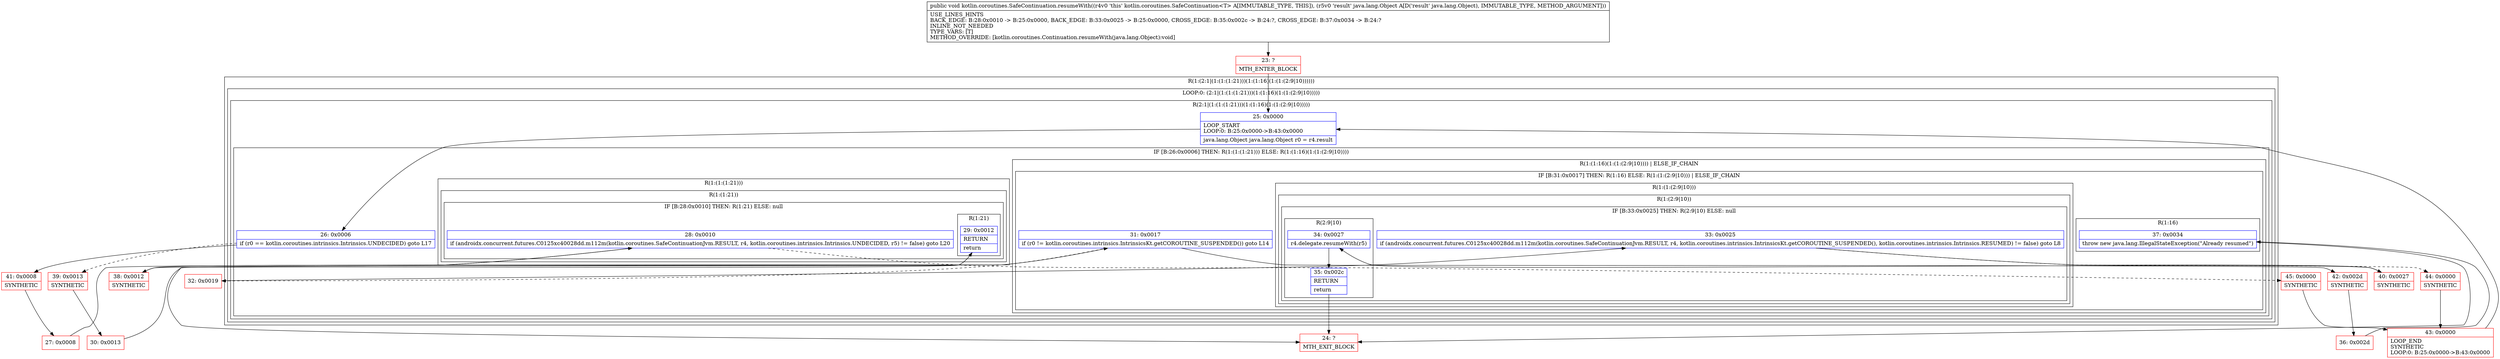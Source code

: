 digraph "CFG forkotlin.coroutines.SafeContinuation.resumeWith(Ljava\/lang\/Object;)V" {
subgraph cluster_Region_140417293 {
label = "R(1:(2:1|(1:(1:(1:21)))(1:(1:16)(1:(1:(2:9|10))))))";
node [shape=record,color=blue];
subgraph cluster_LoopRegion_64471270 {
label = "LOOP:0: (2:1|(1:(1:(1:21)))(1:(1:16)(1:(1:(2:9|10)))))";
node [shape=record,color=blue];
subgraph cluster_Region_514023217 {
label = "R(2:1|(1:(1:(1:21)))(1:(1:16)(1:(1:(2:9|10)))))";
node [shape=record,color=blue];
Node_25 [shape=record,label="{25\:\ 0x0000|LOOP_START\lLOOP:0: B:25:0x0000\-\>B:43:0x0000\l|java.lang.Object java.lang.Object r0 = r4.result\l}"];
subgraph cluster_IfRegion_189978644 {
label = "IF [B:26:0x0006] THEN: R(1:(1:(1:21))) ELSE: R(1:(1:16)(1:(1:(2:9|10))))";
node [shape=record,color=blue];
Node_26 [shape=record,label="{26\:\ 0x0006|if (r0 == kotlin.coroutines.intrinsics.Intrinsics.UNDECIDED) goto L17\l}"];
subgraph cluster_Region_1452537385 {
label = "R(1:(1:(1:21)))";
node [shape=record,color=blue];
subgraph cluster_Region_1567283324 {
label = "R(1:(1:21))";
node [shape=record,color=blue];
subgraph cluster_IfRegion_562082861 {
label = "IF [B:28:0x0010] THEN: R(1:21) ELSE: null";
node [shape=record,color=blue];
Node_28 [shape=record,label="{28\:\ 0x0010|if (androidx.concurrent.futures.C0125xc40028dd.m112m(kotlin.coroutines.SafeContinuationJvm.RESULT, r4, kotlin.coroutines.intrinsics.Intrinsics.UNDECIDED, r5) != false) goto L20\l}"];
subgraph cluster_Region_485330955 {
label = "R(1:21)";
node [shape=record,color=blue];
Node_29 [shape=record,label="{29\:\ 0x0012|RETURN\l|return\l}"];
}
}
}
}
subgraph cluster_Region_1434853121 {
label = "R(1:(1:16)(1:(1:(2:9|10)))) | ELSE_IF_CHAIN\l";
node [shape=record,color=blue];
subgraph cluster_IfRegion_706066357 {
label = "IF [B:31:0x0017] THEN: R(1:16) ELSE: R(1:(1:(2:9|10))) | ELSE_IF_CHAIN\l";
node [shape=record,color=blue];
Node_31 [shape=record,label="{31\:\ 0x0017|if (r0 != kotlin.coroutines.intrinsics.IntrinsicsKt.getCOROUTINE_SUSPENDED()) goto L14\l}"];
subgraph cluster_Region_1579455733 {
label = "R(1:16)";
node [shape=record,color=blue];
Node_37 [shape=record,label="{37\:\ 0x0034|throw new java.lang.IllegalStateException(\"Already resumed\")\l}"];
}
subgraph cluster_Region_2049012416 {
label = "R(1:(1:(2:9|10)))";
node [shape=record,color=blue];
subgraph cluster_Region_180144199 {
label = "R(1:(2:9|10))";
node [shape=record,color=blue];
subgraph cluster_IfRegion_1864867846 {
label = "IF [B:33:0x0025] THEN: R(2:9|10) ELSE: null";
node [shape=record,color=blue];
Node_33 [shape=record,label="{33\:\ 0x0025|if (androidx.concurrent.futures.C0125xc40028dd.m112m(kotlin.coroutines.SafeContinuationJvm.RESULT, r4, kotlin.coroutines.intrinsics.IntrinsicsKt.getCOROUTINE_SUSPENDED(), kotlin.coroutines.intrinsics.Intrinsics.RESUMED) != false) goto L8\l}"];
subgraph cluster_Region_358482475 {
label = "R(2:9|10)";
node [shape=record,color=blue];
Node_34 [shape=record,label="{34\:\ 0x0027|r4.delegate.resumeWith(r5)\l}"];
Node_35 [shape=record,label="{35\:\ 0x002c|RETURN\l|return\l}"];
}
}
}
}
}
}
}
}
}
}
Node_23 [shape=record,color=red,label="{23\:\ ?|MTH_ENTER_BLOCK\l}"];
Node_39 [shape=record,color=red,label="{39\:\ 0x0013|SYNTHETIC\l}"];
Node_30 [shape=record,color=red,label="{30\:\ 0x0013}"];
Node_32 [shape=record,color=red,label="{32\:\ 0x0019}"];
Node_40 [shape=record,color=red,label="{40\:\ 0x0027|SYNTHETIC\l}"];
Node_24 [shape=record,color=red,label="{24\:\ ?|MTH_EXIT_BLOCK\l}"];
Node_44 [shape=record,color=red,label="{44\:\ 0x0000|SYNTHETIC\l}"];
Node_43 [shape=record,color=red,label="{43\:\ 0x0000|LOOP_END\lSYNTHETIC\lLOOP:0: B:25:0x0000\-\>B:43:0x0000\l}"];
Node_42 [shape=record,color=red,label="{42\:\ 0x002d|SYNTHETIC\l}"];
Node_36 [shape=record,color=red,label="{36\:\ 0x002d}"];
Node_41 [shape=record,color=red,label="{41\:\ 0x0008|SYNTHETIC\l}"];
Node_27 [shape=record,color=red,label="{27\:\ 0x0008}"];
Node_38 [shape=record,color=red,label="{38\:\ 0x0012|SYNTHETIC\l}"];
Node_45 [shape=record,color=red,label="{45\:\ 0x0000|SYNTHETIC\l}"];
MethodNode[shape=record,label="{public void kotlin.coroutines.SafeContinuation.resumeWith((r4v0 'this' kotlin.coroutines.SafeContinuation\<T\> A[IMMUTABLE_TYPE, THIS]), (r5v0 'result' java.lang.Object A[D('result' java.lang.Object), IMMUTABLE_TYPE, METHOD_ARGUMENT]))  | USE_LINES_HINTS\lBACK_EDGE: B:28:0x0010 \-\> B:25:0x0000, BACK_EDGE: B:33:0x0025 \-\> B:25:0x0000, CROSS_EDGE: B:35:0x002c \-\> B:24:?, CROSS_EDGE: B:37:0x0034 \-\> B:24:?\lINLINE_NOT_NEEDED\lTYPE_VARS: [T]\lMETHOD_OVERRIDE: [kotlin.coroutines.Continuation.resumeWith(java.lang.Object):void]\l}"];
MethodNode -> Node_23;Node_25 -> Node_26;
Node_26 -> Node_39[style=dashed];
Node_26 -> Node_41;
Node_28 -> Node_38;
Node_28 -> Node_45[style=dashed];
Node_29 -> Node_24;
Node_31 -> Node_32[style=dashed];
Node_31 -> Node_42;
Node_37 -> Node_24;
Node_33 -> Node_40;
Node_33 -> Node_44[style=dashed];
Node_34 -> Node_35;
Node_35 -> Node_24;
Node_23 -> Node_25;
Node_39 -> Node_30;
Node_30 -> Node_31;
Node_32 -> Node_33;
Node_40 -> Node_34;
Node_44 -> Node_43;
Node_43 -> Node_25;
Node_42 -> Node_36;
Node_36 -> Node_37;
Node_41 -> Node_27;
Node_27 -> Node_28;
Node_38 -> Node_29;
Node_45 -> Node_43;
}

